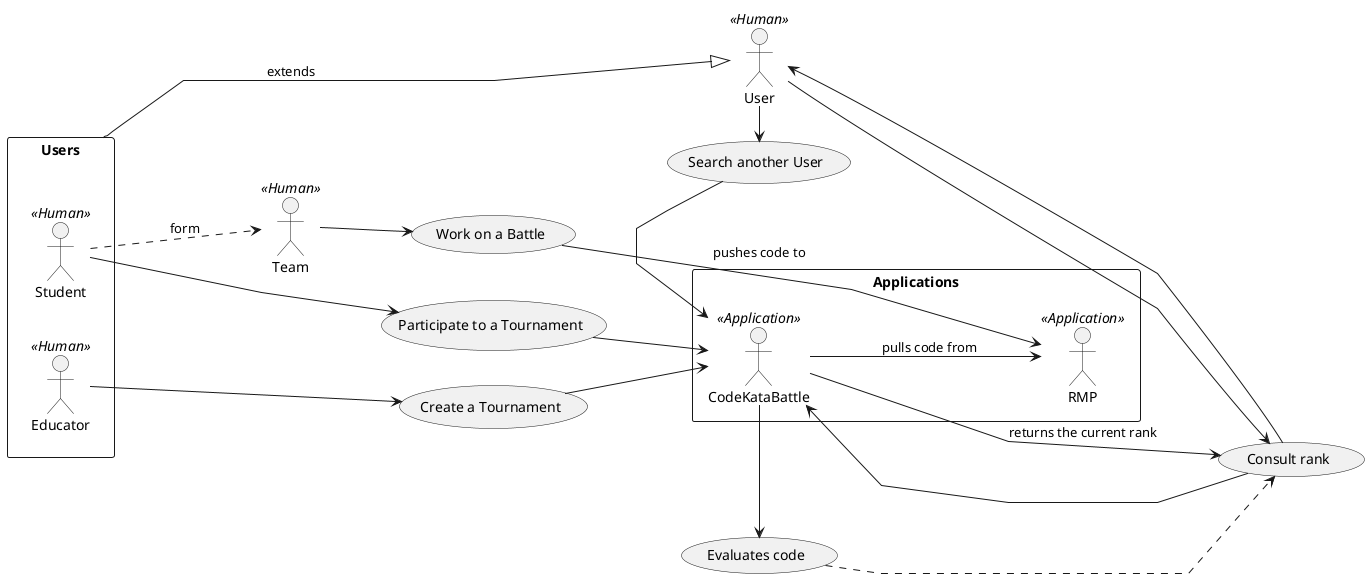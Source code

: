 @startuml
skinparam linetype polyline
left to right direction

:User: <<Human>>
:Team:<<Human>>
rectangle Users{
    :Student:<<Human>>
    :Educator:<<Human>>
}

rectangle Applications{
    :CodeKataBattle: as CKB <<Application>>
    :RMP: <<Application>>
}
usecase "Participate to a Tournament" as UC2
usecase "Create a Tournament" as UC4
usecase "Work on a Battle" as UC6
usecase "Evaluates code" as UC7
usecase "Consult rank" as UC8
usecase "Search another User" as UC9


Users --|> User: extends
Student --> UC2
Educator --> UC4
UC2 --> CKB
UC4 --> CKB
Team --> UC6
Student ...> Team : form
User -> UC8
User -> UC9
UC9 -> CKB
UC8 --> CKB
UC6 ---> RMP: pushes code to

CKB ---> UC8: returns the current rank
UC8 -> User
CKB --> RMP: pulls code from
CKB --> UC7
UC7 ...> UC8


@enduml